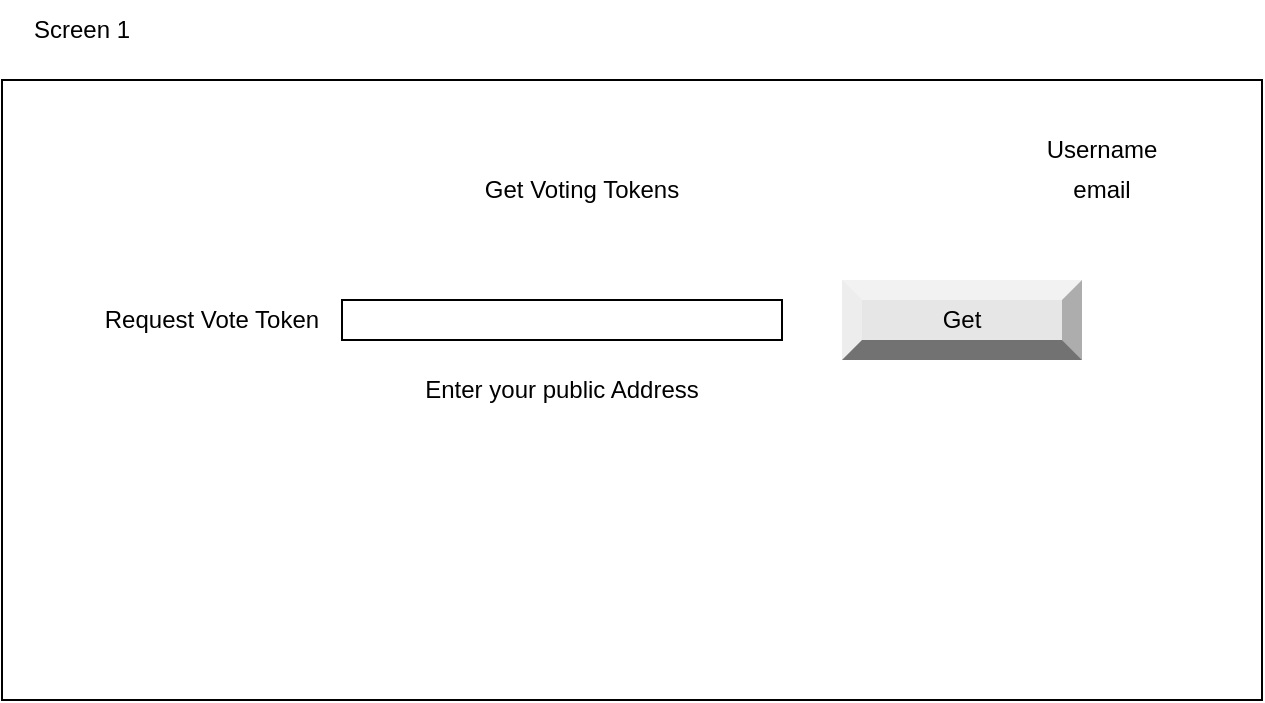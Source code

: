 <mxfile version="20.8.10" type="device" pages="5"><diagram name="Screen 1: Get Voting Token" id="D42RWFZ5CycM8_6Nr2Xx"><mxGraphModel dx="1674" dy="836" grid="1" gridSize="10" guides="1" tooltips="1" connect="1" arrows="1" fold="1" page="1" pageScale="1" pageWidth="850" pageHeight="1100" math="0" shadow="0"><root><mxCell id="0"/><mxCell id="1" parent="0"/><mxCell id="h-EL5uHpXRlFRpDtyDG9-1" value="" style="rounded=0;whiteSpace=wrap;html=1;" vertex="1" parent="1"><mxGeometry x="150" y="170" width="630" height="310" as="geometry"/></mxCell><mxCell id="h-EL5uHpXRlFRpDtyDG9-3" value="" style="rounded=0;whiteSpace=wrap;html=1;" vertex="1" parent="1"><mxGeometry x="320" y="280" width="220" height="20" as="geometry"/></mxCell><mxCell id="h-EL5uHpXRlFRpDtyDG9-4" value="Request Vote Token" style="text;html=1;strokeColor=none;fillColor=none;align=center;verticalAlign=middle;whiteSpace=wrap;rounded=0;" vertex="1" parent="1"><mxGeometry x="200" y="275" width="110" height="30" as="geometry"/></mxCell><mxCell id="h-EL5uHpXRlFRpDtyDG9-5" value="Get" style="labelPosition=center;verticalLabelPosition=middle;align=center;html=1;shape=mxgraph.basic.shaded_button;dx=10;fillColor=#E6E6E6;strokeColor=none;whiteSpace=wrap;" vertex="1" parent="1"><mxGeometry x="570" y="270" width="120" height="40" as="geometry"/></mxCell><mxCell id="h-EL5uHpXRlFRpDtyDG9-6" value="Get Voting Tokens" style="text;html=1;strokeColor=none;fillColor=none;align=center;verticalAlign=middle;whiteSpace=wrap;rounded=0;" vertex="1" parent="1"><mxGeometry x="320" y="210" width="240" height="30" as="geometry"/></mxCell><mxCell id="h-EL5uHpXRlFRpDtyDG9-7" value="Enter your public Address" style="text;html=1;strokeColor=none;fillColor=none;align=center;verticalAlign=middle;whiteSpace=wrap;rounded=0;" vertex="1" parent="1"><mxGeometry x="320" y="310" width="220" height="30" as="geometry"/></mxCell><mxCell id="h-EL5uHpXRlFRpDtyDG9-8" value="Username" style="text;html=1;strokeColor=none;fillColor=none;align=center;verticalAlign=middle;whiteSpace=wrap;rounded=0;" vertex="1" parent="1"><mxGeometry x="670" y="190" width="60" height="30" as="geometry"/></mxCell><mxCell id="h-EL5uHpXRlFRpDtyDG9-9" value="email" style="text;html=1;strokeColor=none;fillColor=none;align=center;verticalAlign=middle;whiteSpace=wrap;rounded=0;" vertex="1" parent="1"><mxGeometry x="670" y="210" width="60" height="30" as="geometry"/></mxCell><mxCell id="h-EL5uHpXRlFRpDtyDG9-10" value="Screen 1" style="text;html=1;strokeColor=none;fillColor=none;align=center;verticalAlign=middle;whiteSpace=wrap;rounded=0;" vertex="1" parent="1"><mxGeometry x="160" y="130" width="60" height="30" as="geometry"/></mxCell></root></mxGraphModel></diagram><diagram id="oqMGOX6ByUK8JuMLY8uF" name="Screen 2: Register For Election"><mxGraphModel dx="1674" dy="836" grid="1" gridSize="10" guides="1" tooltips="1" connect="1" arrows="1" fold="1" page="1" pageScale="1" pageWidth="850" pageHeight="1100" math="0" shadow="0"><root><mxCell id="0"/><mxCell id="1" parent="0"/><mxCell id="B1MA9Br7JH2R4Hk3FP3v-1" value="" style="rounded=0;whiteSpace=wrap;html=1;" vertex="1" parent="1"><mxGeometry x="150" y="170" width="630" height="310" as="geometry"/></mxCell><mxCell id="B1MA9Br7JH2R4Hk3FP3v-2" value="" style="rounded=0;whiteSpace=wrap;html=1;" vertex="1" parent="1"><mxGeometry x="315" y="245" width="220" height="20" as="geometry"/></mxCell><mxCell id="B1MA9Br7JH2R4Hk3FP3v-3" value="Public address" style="text;html=1;strokeColor=none;fillColor=none;align=center;verticalAlign=middle;whiteSpace=wrap;rounded=0;" vertex="1" parent="1"><mxGeometry x="190" y="240" width="110" height="30" as="geometry"/></mxCell><mxCell id="B1MA9Br7JH2R4Hk3FP3v-4" value="Register" style="labelPosition=center;verticalLabelPosition=middle;align=center;html=1;shape=mxgraph.basic.shaded_button;dx=10;fillColor=#E6E6E6;strokeColor=none;whiteSpace=wrap;" vertex="1" parent="1"><mxGeometry x="560" y="245" width="120" height="40" as="geometry"/></mxCell><mxCell id="B1MA9Br7JH2R4Hk3FP3v-5" value="Register for Election" style="text;html=1;strokeColor=none;fillColor=none;align=center;verticalAlign=middle;whiteSpace=wrap;rounded=0;" vertex="1" parent="1"><mxGeometry x="320" y="190" width="240" height="30" as="geometry"/></mxCell><mxCell id="B1MA9Br7JH2R4Hk3FP3v-6" value="Enter your public Address" style="text;html=1;strokeColor=none;fillColor=none;align=center;verticalAlign=middle;whiteSpace=wrap;rounded=0;" vertex="1" parent="1"><mxGeometry x="315" y="280" width="220" height="30" as="geometry"/></mxCell><mxCell id="B1MA9Br7JH2R4Hk3FP3v-7" value="Username" style="text;html=1;strokeColor=none;fillColor=none;align=center;verticalAlign=middle;whiteSpace=wrap;rounded=0;" vertex="1" parent="1"><mxGeometry x="670" y="190" width="60" height="30" as="geometry"/></mxCell><mxCell id="B1MA9Br7JH2R4Hk3FP3v-8" value="email" style="text;html=1;strokeColor=none;fillColor=none;align=center;verticalAlign=middle;whiteSpace=wrap;rounded=0;" vertex="1" parent="1"><mxGeometry x="670" y="210" width="60" height="30" as="geometry"/></mxCell><mxCell id="B1MA9Br7JH2R4Hk3FP3v-9" value="Screen 2" style="text;html=1;strokeColor=none;fillColor=none;align=center;verticalAlign=middle;whiteSpace=wrap;rounded=0;" vertex="1" parent="1"><mxGeometry x="160" y="130" width="60" height="30" as="geometry"/></mxCell></root></mxGraphModel></diagram><diagram id="rdP9l2MKR09W1o58Jsq0" name="Screen 3 - Vote"><mxGraphModel dx="1674" dy="836" grid="1" gridSize="10" guides="1" tooltips="1" connect="1" arrows="1" fold="1" page="1" pageScale="1" pageWidth="850" pageHeight="1100" math="0" shadow="0"><root><mxCell id="0"/><mxCell id="1" parent="0"/><mxCell id="J6o1DS0e60vEbq7IoVmh-1" value="" style="rounded=0;whiteSpace=wrap;html=1;" vertex="1" parent="1"><mxGeometry x="150" y="170" width="630" height="430" as="geometry"/></mxCell><mxCell id="J6o1DS0e60vEbq7IoVmh-3" value="Photo" style="text;html=1;strokeColor=none;fillColor=none;align=center;verticalAlign=middle;whiteSpace=wrap;rounded=0;" vertex="1" parent="1"><mxGeometry x="190" y="240" width="110" height="30" as="geometry"/></mxCell><mxCell id="J6o1DS0e60vEbq7IoVmh-4" value="Vote" style="labelPosition=center;verticalLabelPosition=middle;align=center;html=1;shape=mxgraph.basic.shaded_button;dx=10;fillColor=#E6E6E6;strokeColor=none;whiteSpace=wrap;" vertex="1" parent="1"><mxGeometry x="640" y="240" width="120" height="40" as="geometry"/></mxCell><mxCell id="J6o1DS0e60vEbq7IoVmh-5" value="Vote for the Candidate" style="text;html=1;strokeColor=none;fillColor=none;align=center;verticalAlign=middle;whiteSpace=wrap;rounded=0;" vertex="1" parent="1"><mxGeometry x="320" y="190" width="240" height="30" as="geometry"/></mxCell><mxCell id="J6o1DS0e60vEbq7IoVmh-7" value="Username" style="text;html=1;strokeColor=none;fillColor=none;align=center;verticalAlign=middle;whiteSpace=wrap;rounded=0;" vertex="1" parent="1"><mxGeometry x="670" y="190" width="60" height="30" as="geometry"/></mxCell><mxCell id="J6o1DS0e60vEbq7IoVmh-8" value="email" style="text;html=1;strokeColor=none;fillColor=none;align=center;verticalAlign=middle;whiteSpace=wrap;rounded=0;" vertex="1" parent="1"><mxGeometry x="670" y="210" width="60" height="30" as="geometry"/></mxCell><mxCell id="J6o1DS0e60vEbq7IoVmh-9" value="Screen 3" style="text;html=1;strokeColor=none;fillColor=none;align=center;verticalAlign=middle;whiteSpace=wrap;rounded=0;" vertex="1" parent="1"><mxGeometry x="160" y="130" width="60" height="30" as="geometry"/></mxCell><mxCell id="J6o1DS0e60vEbq7IoVmh-10" value="Candidate Name" style="text;html=1;strokeColor=none;fillColor=none;align=center;verticalAlign=middle;whiteSpace=wrap;rounded=0;" vertex="1" parent="1"><mxGeometry x="330" y="240" width="110" height="30" as="geometry"/></mxCell><mxCell id="J6o1DS0e60vEbq7IoVmh-11" value="Position" style="text;html=1;strokeColor=none;fillColor=none;align=center;verticalAlign=middle;whiteSpace=wrap;rounded=0;" vertex="1" parent="1"><mxGeometry x="500" y="240" width="110" height="30" as="geometry"/></mxCell><mxCell id="J6o1DS0e60vEbq7IoVmh-12" value="Photo" style="text;html=1;strokeColor=none;fillColor=none;align=center;verticalAlign=middle;whiteSpace=wrap;rounded=0;" vertex="1" parent="1"><mxGeometry x="190" y="300" width="110" height="30" as="geometry"/></mxCell><mxCell id="J6o1DS0e60vEbq7IoVmh-13" value="Vote" style="labelPosition=center;verticalLabelPosition=middle;align=center;html=1;shape=mxgraph.basic.shaded_button;dx=10;fillColor=#E6E6E6;strokeColor=none;whiteSpace=wrap;" vertex="1" parent="1"><mxGeometry x="640" y="300" width="120" height="40" as="geometry"/></mxCell><mxCell id="J6o1DS0e60vEbq7IoVmh-14" value="Candidate Name" style="text;html=1;strokeColor=none;fillColor=none;align=center;verticalAlign=middle;whiteSpace=wrap;rounded=0;" vertex="1" parent="1"><mxGeometry x="330" y="300" width="110" height="30" as="geometry"/></mxCell><mxCell id="J6o1DS0e60vEbq7IoVmh-15" value="Position" style="text;html=1;strokeColor=none;fillColor=none;align=center;verticalAlign=middle;whiteSpace=wrap;rounded=0;" vertex="1" parent="1"><mxGeometry x="500" y="300" width="110" height="30" as="geometry"/></mxCell><mxCell id="J6o1DS0e60vEbq7IoVmh-16" value="Photo" style="text;html=1;strokeColor=none;fillColor=none;align=center;verticalAlign=middle;whiteSpace=wrap;rounded=0;" vertex="1" parent="1"><mxGeometry x="190" y="360" width="110" height="30" as="geometry"/></mxCell><mxCell id="J6o1DS0e60vEbq7IoVmh-17" value="Vote" style="labelPosition=center;verticalLabelPosition=middle;align=center;html=1;shape=mxgraph.basic.shaded_button;dx=10;fillColor=#E6E6E6;strokeColor=none;whiteSpace=wrap;" vertex="1" parent="1"><mxGeometry x="640" y="360" width="120" height="40" as="geometry"/></mxCell><mxCell id="J6o1DS0e60vEbq7IoVmh-18" value="Candidate Name" style="text;html=1;strokeColor=none;fillColor=none;align=center;verticalAlign=middle;whiteSpace=wrap;rounded=0;" vertex="1" parent="1"><mxGeometry x="330" y="360" width="110" height="30" as="geometry"/></mxCell><mxCell id="J6o1DS0e60vEbq7IoVmh-19" value="Position" style="text;html=1;strokeColor=none;fillColor=none;align=center;verticalAlign=middle;whiteSpace=wrap;rounded=0;" vertex="1" parent="1"><mxGeometry x="500" y="360" width="110" height="30" as="geometry"/></mxCell></root></mxGraphModel></diagram><diagram id="hJYzf2rgyKq8UKC1H7rM" name="Voting Transaction detils"><mxGraphModel dx="1674" dy="836" grid="1" gridSize="10" guides="1" tooltips="1" connect="1" arrows="1" fold="1" page="1" pageScale="1" pageWidth="850" pageHeight="1100" math="0" shadow="0"><root><mxCell id="0"/><mxCell id="1" parent="0"/><mxCell id="lEG3OwOB9tgYxc4P_l29-1" value="" style="rounded=0;whiteSpace=wrap;html=1;" vertex="1" parent="1"><mxGeometry x="150" y="170" width="630" height="430" as="geometry"/></mxCell><mxCell id="lEG3OwOB9tgYxc4P_l29-2" value="From address" style="text;html=1;strokeColor=none;fillColor=none;align=center;verticalAlign=middle;whiteSpace=wrap;rounded=0;" vertex="1" parent="1"><mxGeometry x="190" y="240" width="110" height="30" as="geometry"/></mxCell><mxCell id="lEG3OwOB9tgYxc4P_l29-4" value="Vote for the Candidate" style="text;html=1;strokeColor=none;fillColor=none;align=center;verticalAlign=middle;whiteSpace=wrap;rounded=0;" vertex="1" parent="1"><mxGeometry x="320" y="190" width="240" height="30" as="geometry"/></mxCell><mxCell id="lEG3OwOB9tgYxc4P_l29-5" value="Username" style="text;html=1;strokeColor=none;fillColor=none;align=center;verticalAlign=middle;whiteSpace=wrap;rounded=0;" vertex="1" parent="1"><mxGeometry x="670" y="190" width="60" height="30" as="geometry"/></mxCell><mxCell id="lEG3OwOB9tgYxc4P_l29-6" value="email" style="text;html=1;strokeColor=none;fillColor=none;align=center;verticalAlign=middle;whiteSpace=wrap;rounded=0;" vertex="1" parent="1"><mxGeometry x="670" y="210" width="60" height="30" as="geometry"/></mxCell><mxCell id="lEG3OwOB9tgYxc4P_l29-7" value="Screen 3" style="text;html=1;strokeColor=none;fillColor=none;align=center;verticalAlign=middle;whiteSpace=wrap;rounded=0;" vertex="1" parent="1"><mxGeometry x="160" y="130" width="60" height="30" as="geometry"/></mxCell><mxCell id="lEG3OwOB9tgYxc4P_l29-8" value="Candidate NAme" style="text;html=1;strokeColor=none;fillColor=none;align=center;verticalAlign=middle;whiteSpace=wrap;rounded=0;" vertex="1" parent="1"><mxGeometry x="330" y="240" width="110" height="30" as="geometry"/></mxCell><mxCell id="lEG3OwOB9tgYxc4P_l29-10" value="From address" style="text;html=1;strokeColor=none;fillColor=none;align=center;verticalAlign=middle;whiteSpace=wrap;rounded=0;" vertex="1" parent="1"><mxGeometry x="190" y="300" width="110" height="30" as="geometry"/></mxCell><mxCell id="lEG3OwOB9tgYxc4P_l29-12" value="Candidate Name" style="text;html=1;strokeColor=none;fillColor=none;align=center;verticalAlign=middle;whiteSpace=wrap;rounded=0;" vertex="1" parent="1"><mxGeometry x="330" y="300" width="110" height="30" as="geometry"/></mxCell><mxCell id="lEG3OwOB9tgYxc4P_l29-14" value="Photo" style="text;html=1;strokeColor=none;fillColor=none;align=center;verticalAlign=middle;whiteSpace=wrap;rounded=0;" vertex="1" parent="1"><mxGeometry x="190" y="360" width="110" height="30" as="geometry"/></mxCell><mxCell id="lEG3OwOB9tgYxc4P_l29-16" value="Candidate Name" style="text;html=1;strokeColor=none;fillColor=none;align=center;verticalAlign=middle;whiteSpace=wrap;rounded=0;" vertex="1" parent="1"><mxGeometry x="330" y="360" width="110" height="30" as="geometry"/></mxCell></root></mxGraphModel></diagram><diagram id="WV3nyatfTzp3ZWrJWVn7" name="Page-5"><mxGraphModel dx="1674" dy="836" grid="1" gridSize="10" guides="1" tooltips="1" connect="1" arrows="1" fold="1" page="1" pageScale="1" pageWidth="850" pageHeight="1100" math="0" shadow="0"><root><mxCell id="0"/><mxCell id="1" parent="0"/></root></mxGraphModel></diagram></mxfile>